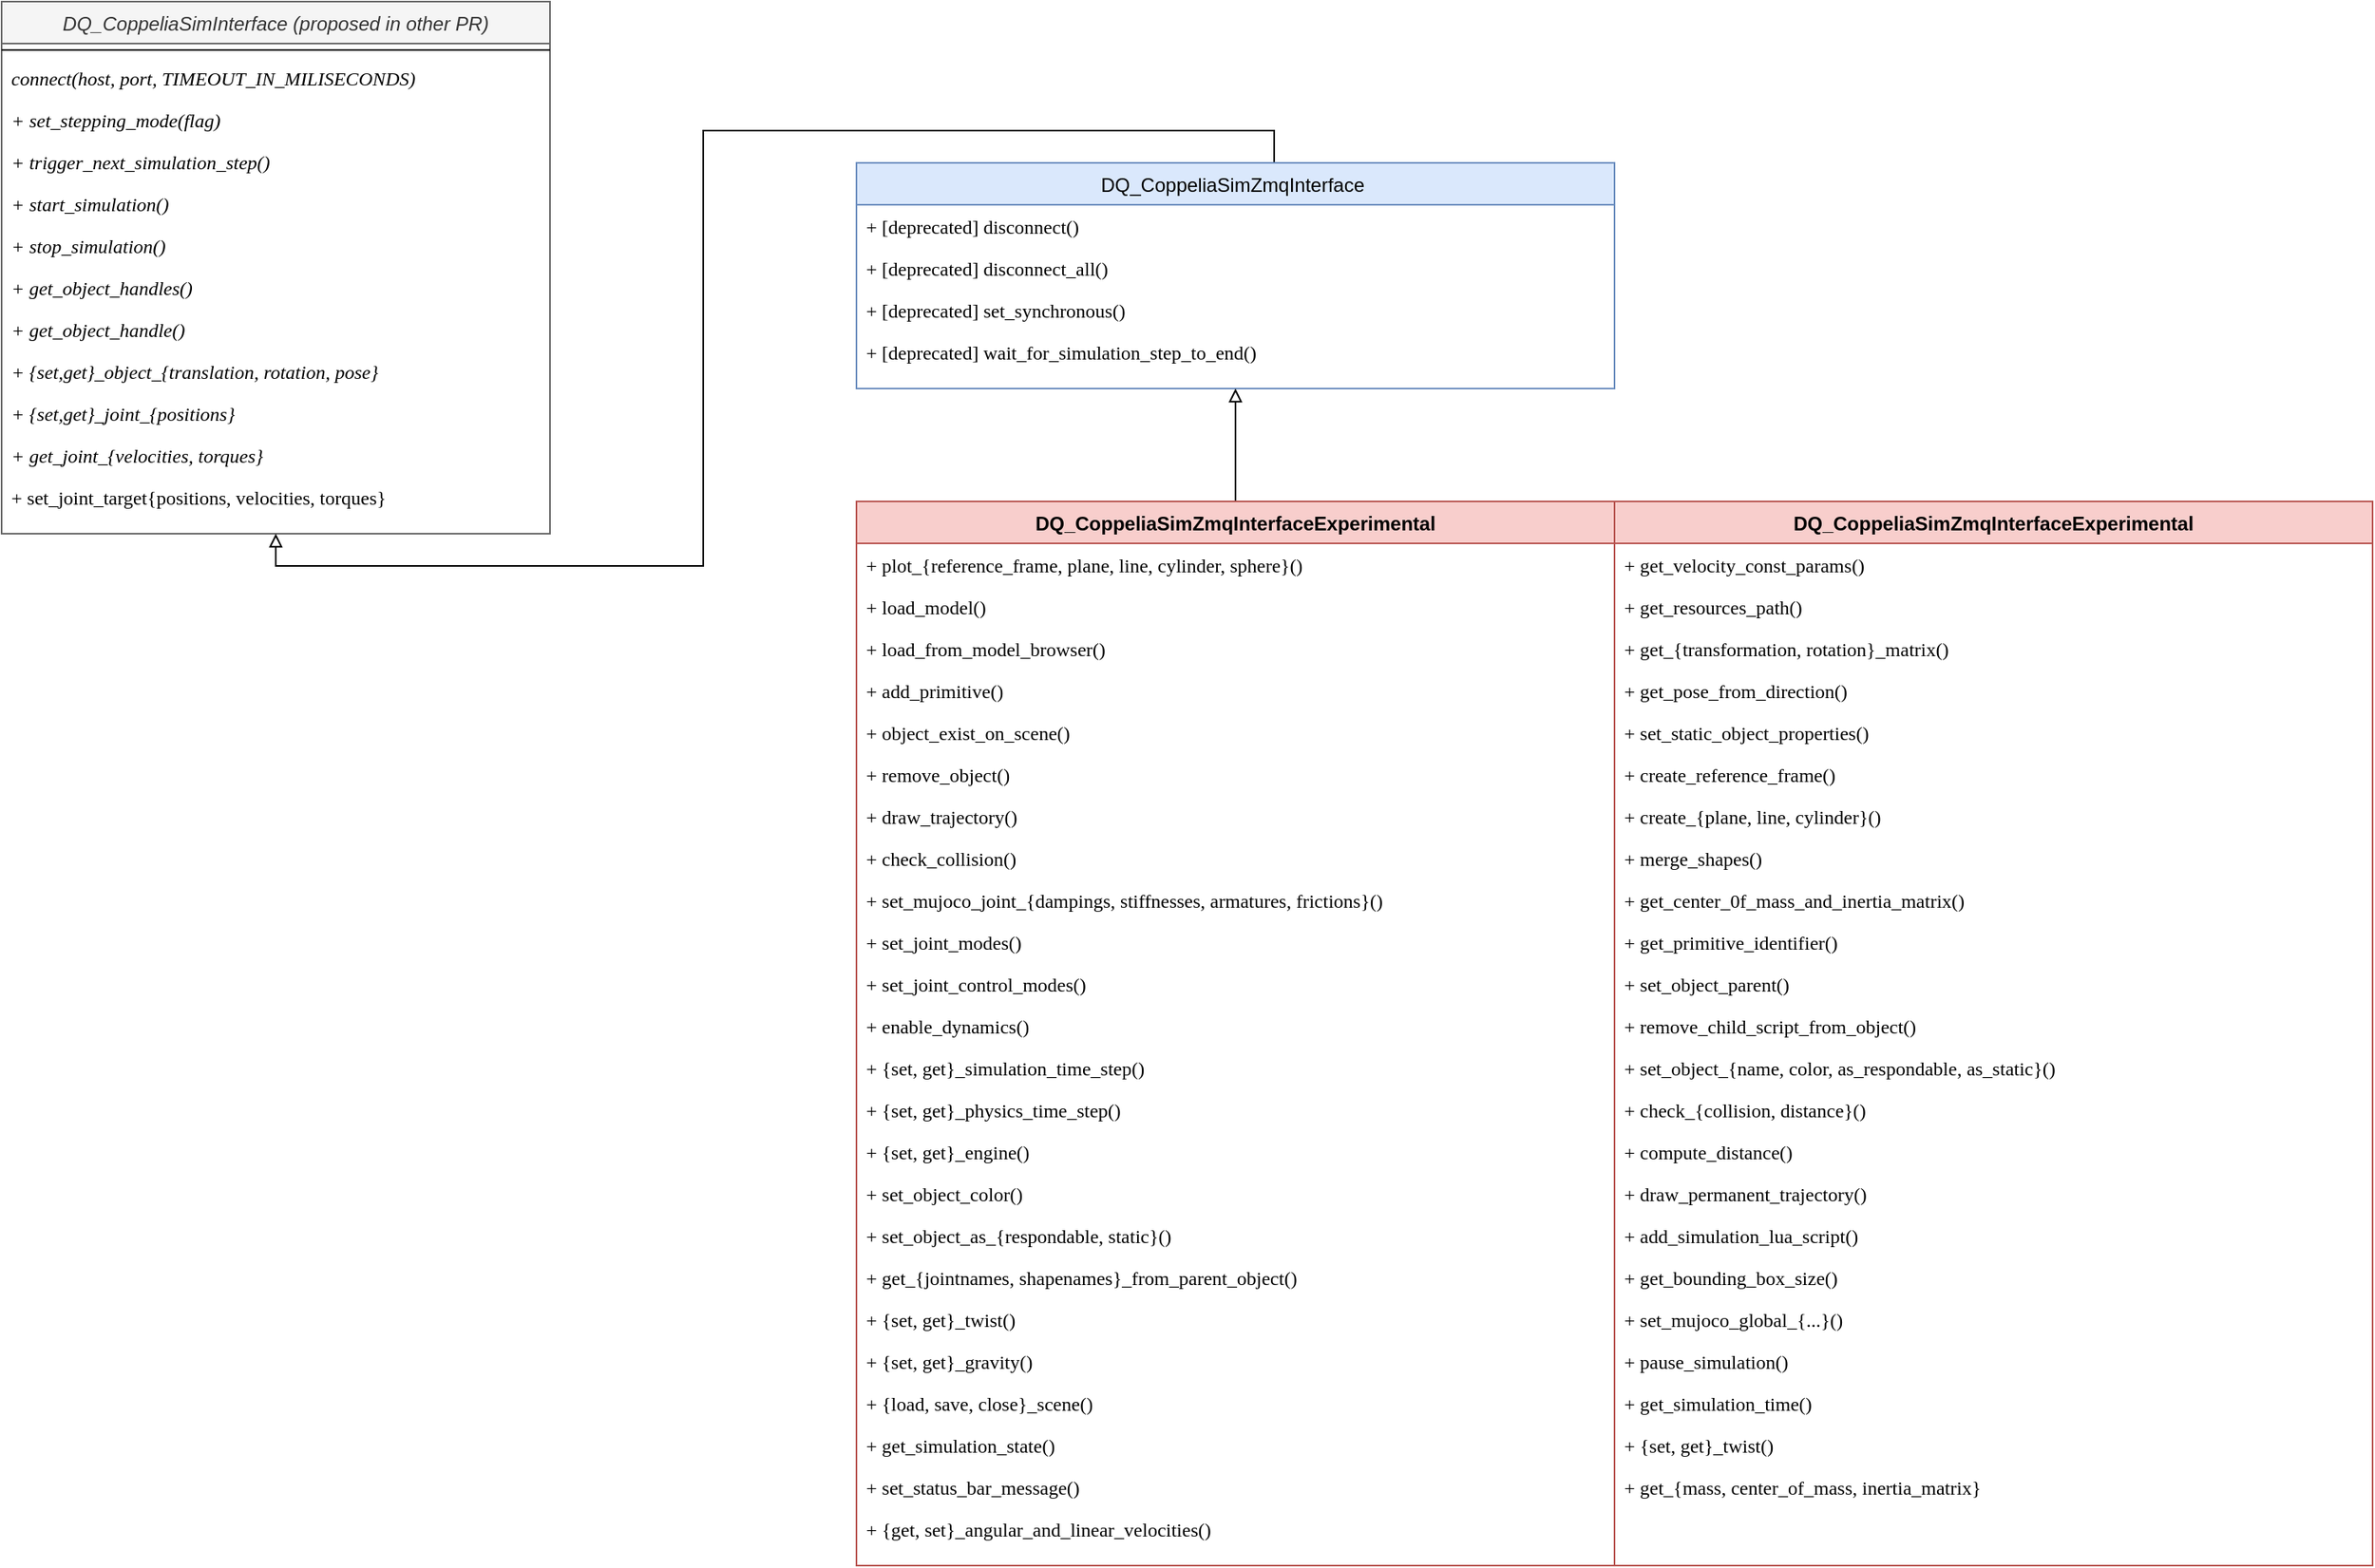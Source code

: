 <mxfile version="24.8.6">
  <diagram name="Page-1" id="Ek8pBSZyku47FPSbfNGV">
    <mxGraphModel dx="3615" dy="1495" grid="1" gridSize="10" guides="1" tooltips="1" connect="1" arrows="1" fold="1" page="1" pageScale="1" pageWidth="850" pageHeight="1100" math="0" shadow="0">
      <root>
        <mxCell id="0" />
        <mxCell id="1" parent="0" />
        <mxCell id="VGw1_anFC2ElRbmo3opK-2" value="DQ_CoppeliaSimInterface (proposed in other PR)" style="swimlane;fontStyle=2;align=center;verticalAlign=top;childLayout=stackLayout;horizontal=1;startSize=26;horizontalStack=0;resizeParent=1;resizeLast=0;collapsible=1;marginBottom=0;rounded=0;shadow=0;strokeWidth=1;fillColor=#f5f5f5;strokeColor=#666666;fontColor=#333333;" vertex="1" parent="1">
          <mxGeometry x="-810" y="110" width="340" height="330" as="geometry">
            <mxRectangle x="230" y="140" width="160" height="26" as="alternateBounds" />
          </mxGeometry>
        </mxCell>
        <mxCell id="VGw1_anFC2ElRbmo3opK-3" value="" style="line;html=1;strokeWidth=1;align=left;verticalAlign=middle;spacingTop=-1;spacingLeft=3;spacingRight=3;rotatable=0;labelPosition=right;points=[];portConstraint=eastwest;" vertex="1" parent="VGw1_anFC2ElRbmo3opK-2">
          <mxGeometry y="26" width="340" height="8" as="geometry" />
        </mxCell>
        <mxCell id="VGw1_anFC2ElRbmo3opK-4" value="connect(host, port, TIMEOUT_IN_MILISECONDS)" style="text;align=left;verticalAlign=top;spacingLeft=4;spacingRight=4;overflow=hidden;rotatable=0;points=[[0,0.5],[1,0.5]];portConstraint=eastwest;fontFamily=Verdana;fontStyle=2" vertex="1" parent="VGw1_anFC2ElRbmo3opK-2">
          <mxGeometry y="34" width="340" height="26" as="geometry" />
        </mxCell>
        <mxCell id="VGw1_anFC2ElRbmo3opK-5" value="+ set_stepping_mode(flag)" style="text;align=left;verticalAlign=top;spacingLeft=4;spacingRight=4;overflow=hidden;rotatable=0;points=[[0,0.5],[1,0.5]];portConstraint=eastwest;fontFamily=Verdana;fontStyle=2" vertex="1" parent="VGw1_anFC2ElRbmo3opK-2">
          <mxGeometry y="60" width="340" height="26" as="geometry" />
        </mxCell>
        <mxCell id="VGw1_anFC2ElRbmo3opK-6" value="+ trigger_next_simulation_step()" style="text;align=left;verticalAlign=top;spacingLeft=4;spacingRight=4;overflow=hidden;rotatable=0;points=[[0,0.5],[1,0.5]];portConstraint=eastwest;fontFamily=Verdana;fontStyle=2" vertex="1" parent="VGw1_anFC2ElRbmo3opK-2">
          <mxGeometry y="86" width="340" height="26" as="geometry" />
        </mxCell>
        <mxCell id="VGw1_anFC2ElRbmo3opK-7" value="+ start_simulation()" style="text;align=left;verticalAlign=top;spacingLeft=4;spacingRight=4;overflow=hidden;rotatable=0;points=[[0,0.5],[1,0.5]];portConstraint=eastwest;fontFamily=Verdana;fontStyle=2" vertex="1" parent="VGw1_anFC2ElRbmo3opK-2">
          <mxGeometry y="112" width="340" height="26" as="geometry" />
        </mxCell>
        <mxCell id="VGw1_anFC2ElRbmo3opK-8" value="+ stop_simulation()" style="text;align=left;verticalAlign=top;spacingLeft=4;spacingRight=4;overflow=hidden;rotatable=0;points=[[0,0.5],[1,0.5]];portConstraint=eastwest;fontFamily=Verdana;fontStyle=2" vertex="1" parent="VGw1_anFC2ElRbmo3opK-2">
          <mxGeometry y="138" width="340" height="26" as="geometry" />
        </mxCell>
        <mxCell id="VGw1_anFC2ElRbmo3opK-9" value="+ get_object_handles()" style="text;align=left;verticalAlign=top;spacingLeft=4;spacingRight=4;overflow=hidden;rotatable=0;points=[[0,0.5],[1,0.5]];portConstraint=eastwest;fontFamily=Verdana;fontStyle=2" vertex="1" parent="VGw1_anFC2ElRbmo3opK-2">
          <mxGeometry y="164" width="340" height="26" as="geometry" />
        </mxCell>
        <mxCell id="VGw1_anFC2ElRbmo3opK-10" value="+ get_object_handle()" style="text;align=left;verticalAlign=top;spacingLeft=4;spacingRight=4;overflow=hidden;rotatable=0;points=[[0,0.5],[1,0.5]];portConstraint=eastwest;fontFamily=Verdana;fontStyle=2" vertex="1" parent="VGw1_anFC2ElRbmo3opK-2">
          <mxGeometry y="190" width="340" height="26" as="geometry" />
        </mxCell>
        <mxCell id="VGw1_anFC2ElRbmo3opK-11" value="+ {set,get}_object_{translation, rotation, pose}" style="text;align=left;verticalAlign=top;spacingLeft=4;spacingRight=4;overflow=hidden;rotatable=0;points=[[0,0.5],[1,0.5]];portConstraint=eastwest;fontFamily=Verdana;fontStyle=2" vertex="1" parent="VGw1_anFC2ElRbmo3opK-2">
          <mxGeometry y="216" width="340" height="26" as="geometry" />
        </mxCell>
        <mxCell id="VGw1_anFC2ElRbmo3opK-12" value="+ {set,get}_joint_{positions}" style="text;align=left;verticalAlign=top;spacingLeft=4;spacingRight=4;overflow=hidden;rotatable=0;points=[[0,0.5],[1,0.5]];portConstraint=eastwest;fontFamily=Verdana;fontStyle=2" vertex="1" parent="VGw1_anFC2ElRbmo3opK-2">
          <mxGeometry y="242" width="340" height="26" as="geometry" />
        </mxCell>
        <mxCell id="VGw1_anFC2ElRbmo3opK-13" value="+ get_joint_{velocities, torques}" style="text;align=left;verticalAlign=top;spacingLeft=4;spacingRight=4;overflow=hidden;rotatable=0;points=[[0,0.5],[1,0.5]];portConstraint=eastwest;fontFamily=Verdana;fontStyle=2" vertex="1" parent="VGw1_anFC2ElRbmo3opK-2">
          <mxGeometry y="268" width="340" height="26" as="geometry" />
        </mxCell>
        <mxCell id="VGw1_anFC2ElRbmo3opK-14" value="+ set_joint_target{positions, velocities, torques}" style="text;align=left;verticalAlign=top;spacingLeft=4;spacingRight=4;overflow=hidden;rotatable=0;points=[[0,0.5],[1,0.5]];portConstraint=eastwest;fontFamily=Verdana;" vertex="1" parent="VGw1_anFC2ElRbmo3opK-2">
          <mxGeometry y="294" width="340" height="26" as="geometry" />
        </mxCell>
        <mxCell id="VGw1_anFC2ElRbmo3opK-16" style="edgeStyle=orthogonalEdgeStyle;rounded=0;orthogonalLoop=1;jettySize=auto;html=1;entryX=0.5;entryY=1;entryDx=0;entryDy=0;endArrow=block;endFill=0;exitX=0.551;exitY=-0.002;exitDx=0;exitDy=0;exitPerimeter=0;" edge="1" parent="1" source="VGw1_anFC2ElRbmo3opK-15" target="VGw1_anFC2ElRbmo3opK-2">
          <mxGeometry relative="1" as="geometry">
            <mxPoint x="-220" y="200" as="sourcePoint" />
          </mxGeometry>
        </mxCell>
        <mxCell id="VGw1_anFC2ElRbmo3opK-15" value="DQ_CoppeliaSimZmqInterface " style="swimlane;fontStyle=0;align=center;verticalAlign=top;childLayout=stackLayout;horizontal=1;startSize=26;horizontalStack=0;resizeParent=1;resizeLast=0;collapsible=1;marginBottom=0;rounded=0;shadow=0;strokeWidth=1;fillColor=#dae8fc;strokeColor=#6c8ebf;" vertex="1" parent="1">
          <mxGeometry x="-280" y="210" width="470" height="140" as="geometry">
            <mxRectangle x="340" y="380" width="170" height="26" as="alternateBounds" />
          </mxGeometry>
        </mxCell>
        <mxCell id="VGw1_anFC2ElRbmo3opK-151" value="+ [deprecated] disconnect()" style="text;align=left;verticalAlign=top;spacingLeft=4;spacingRight=4;overflow=hidden;rotatable=0;points=[[0,0.5],[1,0.5]];portConstraint=eastwest;fontFamily=Verdana;fontStyle=0" vertex="1" parent="VGw1_anFC2ElRbmo3opK-15">
          <mxGeometry y="26" width="470" height="26" as="geometry" />
        </mxCell>
        <mxCell id="VGw1_anFC2ElRbmo3opK-152" value="+ [deprecated] disconnect_all()" style="text;align=left;verticalAlign=top;spacingLeft=4;spacingRight=4;overflow=hidden;rotatable=0;points=[[0,0.5],[1,0.5]];portConstraint=eastwest;fontFamily=Verdana;fontStyle=0" vertex="1" parent="VGw1_anFC2ElRbmo3opK-15">
          <mxGeometry y="52" width="470" height="26" as="geometry" />
        </mxCell>
        <mxCell id="VGw1_anFC2ElRbmo3opK-153" value="+ [deprecated] set_synchronous()" style="text;align=left;verticalAlign=top;spacingLeft=4;spacingRight=4;overflow=hidden;rotatable=0;points=[[0,0.5],[1,0.5]];portConstraint=eastwest;fontFamily=Verdana;fontStyle=0" vertex="1" parent="VGw1_anFC2ElRbmo3opK-15">
          <mxGeometry y="78" width="470" height="26" as="geometry" />
        </mxCell>
        <mxCell id="VGw1_anFC2ElRbmo3opK-154" value="+ [deprecated] wait_for_simulation_step_to_end()" style="text;align=left;verticalAlign=top;spacingLeft=4;spacingRight=4;overflow=hidden;rotatable=0;points=[[0,0.5],[1,0.5]];portConstraint=eastwest;fontFamily=Verdana;fontStyle=0" vertex="1" parent="VGw1_anFC2ElRbmo3opK-15">
          <mxGeometry y="104" width="470" height="26" as="geometry" />
        </mxCell>
        <mxCell id="VGw1_anFC2ElRbmo3opK-156" style="edgeStyle=orthogonalEdgeStyle;rounded=0;orthogonalLoop=1;jettySize=auto;html=1;entryX=0.5;entryY=1;entryDx=0;entryDy=0;endArrow=block;endFill=0;" edge="1" parent="1" source="VGw1_anFC2ElRbmo3opK-47" target="VGw1_anFC2ElRbmo3opK-15">
          <mxGeometry relative="1" as="geometry" />
        </mxCell>
        <mxCell id="VGw1_anFC2ElRbmo3opK-47" value="DQ_CoppeliaSimZmqInterfaceExperimental" style="swimlane;fontStyle=1;align=center;verticalAlign=top;childLayout=stackLayout;horizontal=1;startSize=26;horizontalStack=0;resizeParent=1;resizeLast=0;collapsible=1;marginBottom=0;rounded=0;shadow=0;strokeWidth=1;fillColor=#f8cecc;strokeColor=#b85450;" vertex="1" parent="1">
          <mxGeometry x="-280" y="420" width="470" height="660" as="geometry">
            <mxRectangle x="340" y="380" width="170" height="26" as="alternateBounds" />
          </mxGeometry>
        </mxCell>
        <mxCell id="VGw1_anFC2ElRbmo3opK-66" value="+ plot_{reference_frame, plane, line, cylinder, sphere}()" style="text;align=left;verticalAlign=top;spacingLeft=4;spacingRight=4;overflow=hidden;rotatable=0;points=[[0,0.5],[1,0.5]];portConstraint=eastwest;fontFamily=Verdana;fontStyle=0" vertex="1" parent="VGw1_anFC2ElRbmo3opK-47">
          <mxGeometry y="26" width="470" height="26" as="geometry" />
        </mxCell>
        <mxCell id="VGw1_anFC2ElRbmo3opK-71" value="+ load_model()" style="text;align=left;verticalAlign=top;spacingLeft=4;spacingRight=4;overflow=hidden;rotatable=0;points=[[0,0.5],[1,0.5]];portConstraint=eastwest;fontFamily=Verdana;fontStyle=0" vertex="1" parent="VGw1_anFC2ElRbmo3opK-47">
          <mxGeometry y="52" width="470" height="26" as="geometry" />
        </mxCell>
        <mxCell id="VGw1_anFC2ElRbmo3opK-72" value="+ load_from_model_browser()" style="text;align=left;verticalAlign=top;spacingLeft=4;spacingRight=4;overflow=hidden;rotatable=0;points=[[0,0.5],[1,0.5]];portConstraint=eastwest;fontFamily=Verdana;fontStyle=0" vertex="1" parent="VGw1_anFC2ElRbmo3opK-47">
          <mxGeometry y="78" width="470" height="26" as="geometry" />
        </mxCell>
        <mxCell id="VGw1_anFC2ElRbmo3opK-73" value="+ add_primitive()" style="text;align=left;verticalAlign=top;spacingLeft=4;spacingRight=4;overflow=hidden;rotatable=0;points=[[0,0.5],[1,0.5]];portConstraint=eastwest;fontFamily=Verdana;fontStyle=0" vertex="1" parent="VGw1_anFC2ElRbmo3opK-47">
          <mxGeometry y="104" width="470" height="26" as="geometry" />
        </mxCell>
        <mxCell id="VGw1_anFC2ElRbmo3opK-74" value="+ object_exist_on_scene()" style="text;align=left;verticalAlign=top;spacingLeft=4;spacingRight=4;overflow=hidden;rotatable=0;points=[[0,0.5],[1,0.5]];portConstraint=eastwest;fontFamily=Verdana;fontStyle=0" vertex="1" parent="VGw1_anFC2ElRbmo3opK-47">
          <mxGeometry y="130" width="470" height="26" as="geometry" />
        </mxCell>
        <mxCell id="VGw1_anFC2ElRbmo3opK-75" value="+ remove_object()" style="text;align=left;verticalAlign=top;spacingLeft=4;spacingRight=4;overflow=hidden;rotatable=0;points=[[0,0.5],[1,0.5]];portConstraint=eastwest;fontFamily=Verdana;fontStyle=0" vertex="1" parent="VGw1_anFC2ElRbmo3opK-47">
          <mxGeometry y="156" width="470" height="26" as="geometry" />
        </mxCell>
        <mxCell id="VGw1_anFC2ElRbmo3opK-76" value="+ draw_trajectory()" style="text;align=left;verticalAlign=top;spacingLeft=4;spacingRight=4;overflow=hidden;rotatable=0;points=[[0,0.5],[1,0.5]];portConstraint=eastwest;fontFamily=Verdana;fontStyle=0" vertex="1" parent="VGw1_anFC2ElRbmo3opK-47">
          <mxGeometry y="182" width="470" height="26" as="geometry" />
        </mxCell>
        <mxCell id="VGw1_anFC2ElRbmo3opK-77" value="+ check_collision()" style="text;align=left;verticalAlign=top;spacingLeft=4;spacingRight=4;overflow=hidden;rotatable=0;points=[[0,0.5],[1,0.5]];portConstraint=eastwest;fontFamily=Verdana;fontStyle=0" vertex="1" parent="VGw1_anFC2ElRbmo3opK-47">
          <mxGeometry y="208" width="470" height="26" as="geometry" />
        </mxCell>
        <mxCell id="VGw1_anFC2ElRbmo3opK-78" value="+ set_mujoco_joint_{dampings, stiffnesses, armatures, frictions}()" style="text;align=left;verticalAlign=top;spacingLeft=4;spacingRight=4;overflow=hidden;rotatable=0;points=[[0,0.5],[1,0.5]];portConstraint=eastwest;fontFamily=Verdana;fontStyle=0" vertex="1" parent="VGw1_anFC2ElRbmo3opK-47">
          <mxGeometry y="234" width="470" height="26" as="geometry" />
        </mxCell>
        <mxCell id="VGw1_anFC2ElRbmo3opK-83" value="+ set_joint_modes()" style="text;align=left;verticalAlign=top;spacingLeft=4;spacingRight=4;overflow=hidden;rotatable=0;points=[[0,0.5],[1,0.5]];portConstraint=eastwest;fontFamily=Verdana;fontStyle=0" vertex="1" parent="VGw1_anFC2ElRbmo3opK-47">
          <mxGeometry y="260" width="470" height="26" as="geometry" />
        </mxCell>
        <mxCell id="VGw1_anFC2ElRbmo3opK-84" value="+ set_joint_control_modes()" style="text;align=left;verticalAlign=top;spacingLeft=4;spacingRight=4;overflow=hidden;rotatable=0;points=[[0,0.5],[1,0.5]];portConstraint=eastwest;fontFamily=Verdana;fontStyle=0" vertex="1" parent="VGw1_anFC2ElRbmo3opK-47">
          <mxGeometry y="286" width="470" height="26" as="geometry" />
        </mxCell>
        <mxCell id="VGw1_anFC2ElRbmo3opK-85" value="+ enable_dynamics()" style="text;align=left;verticalAlign=top;spacingLeft=4;spacingRight=4;overflow=hidden;rotatable=0;points=[[0,0.5],[1,0.5]];portConstraint=eastwest;fontFamily=Verdana;fontStyle=0" vertex="1" parent="VGw1_anFC2ElRbmo3opK-47">
          <mxGeometry y="312" width="470" height="26" as="geometry" />
        </mxCell>
        <mxCell id="VGw1_anFC2ElRbmo3opK-88" value="+ {set, get}_simulation_time_step()" style="text;align=left;verticalAlign=top;spacingLeft=4;spacingRight=4;overflow=hidden;rotatable=0;points=[[0,0.5],[1,0.5]];portConstraint=eastwest;fontFamily=Verdana;fontStyle=0" vertex="1" parent="VGw1_anFC2ElRbmo3opK-47">
          <mxGeometry y="338" width="470" height="26" as="geometry" />
        </mxCell>
        <mxCell id="VGw1_anFC2ElRbmo3opK-89" value="+ {set, get}_physics_time_step()" style="text;align=left;verticalAlign=top;spacingLeft=4;spacingRight=4;overflow=hidden;rotatable=0;points=[[0,0.5],[1,0.5]];portConstraint=eastwest;fontFamily=Verdana;fontStyle=0" vertex="1" parent="VGw1_anFC2ElRbmo3opK-47">
          <mxGeometry y="364" width="470" height="26" as="geometry" />
        </mxCell>
        <mxCell id="VGw1_anFC2ElRbmo3opK-90" value="+ {set, get}_engine()" style="text;align=left;verticalAlign=top;spacingLeft=4;spacingRight=4;overflow=hidden;rotatable=0;points=[[0,0.5],[1,0.5]];portConstraint=eastwest;fontFamily=Verdana;fontStyle=0" vertex="1" parent="VGw1_anFC2ElRbmo3opK-47">
          <mxGeometry y="390" width="470" height="26" as="geometry" />
        </mxCell>
        <mxCell id="VGw1_anFC2ElRbmo3opK-91" value="+ set_object_color()" style="text;align=left;verticalAlign=top;spacingLeft=4;spacingRight=4;overflow=hidden;rotatable=0;points=[[0,0.5],[1,0.5]];portConstraint=eastwest;fontFamily=Verdana;fontStyle=0" vertex="1" parent="VGw1_anFC2ElRbmo3opK-47">
          <mxGeometry y="416" width="470" height="26" as="geometry" />
        </mxCell>
        <mxCell id="VGw1_anFC2ElRbmo3opK-92" value="+ set_object_as_{respondable, static}()" style="text;align=left;verticalAlign=top;spacingLeft=4;spacingRight=4;overflow=hidden;rotatable=0;points=[[0,0.5],[1,0.5]];portConstraint=eastwest;fontFamily=Verdana;fontStyle=0" vertex="1" parent="VGw1_anFC2ElRbmo3opK-47">
          <mxGeometry y="442" width="470" height="26" as="geometry" />
        </mxCell>
        <mxCell id="VGw1_anFC2ElRbmo3opK-94" value="+ get_{jointnames, shapenames}_from_parent_object()" style="text;align=left;verticalAlign=top;spacingLeft=4;spacingRight=4;overflow=hidden;rotatable=0;points=[[0,0.5],[1,0.5]];portConstraint=eastwest;fontFamily=Verdana;fontStyle=0" vertex="1" parent="VGw1_anFC2ElRbmo3opK-47">
          <mxGeometry y="468" width="470" height="26" as="geometry" />
        </mxCell>
        <mxCell id="VGw1_anFC2ElRbmo3opK-95" value="+ {set, get}_twist()" style="text;align=left;verticalAlign=top;spacingLeft=4;spacingRight=4;overflow=hidden;rotatable=0;points=[[0,0.5],[1,0.5]];portConstraint=eastwest;fontFamily=Verdana;fontStyle=0" vertex="1" parent="VGw1_anFC2ElRbmo3opK-47">
          <mxGeometry y="494" width="470" height="26" as="geometry" />
        </mxCell>
        <mxCell id="VGw1_anFC2ElRbmo3opK-96" value="+ {set, get}_gravity()" style="text;align=left;verticalAlign=top;spacingLeft=4;spacingRight=4;overflow=hidden;rotatable=0;points=[[0,0.5],[1,0.5]];portConstraint=eastwest;fontFamily=Verdana;fontStyle=0" vertex="1" parent="VGw1_anFC2ElRbmo3opK-47">
          <mxGeometry y="520" width="470" height="26" as="geometry" />
        </mxCell>
        <mxCell id="VGw1_anFC2ElRbmo3opK-97" value="+ {load, save, close}_scene()" style="text;align=left;verticalAlign=top;spacingLeft=4;spacingRight=4;overflow=hidden;rotatable=0;points=[[0,0.5],[1,0.5]];portConstraint=eastwest;fontFamily=Verdana;fontStyle=0" vertex="1" parent="VGw1_anFC2ElRbmo3opK-47">
          <mxGeometry y="546" width="470" height="26" as="geometry" />
        </mxCell>
        <mxCell id="VGw1_anFC2ElRbmo3opK-179" value="+ get_simulation_state()" style="text;align=left;verticalAlign=top;spacingLeft=4;spacingRight=4;overflow=hidden;rotatable=0;points=[[0,0.5],[1,0.5]];portConstraint=eastwest;fontFamily=Verdana;fontStyle=0" vertex="1" parent="VGw1_anFC2ElRbmo3opK-47">
          <mxGeometry y="572" width="470" height="26" as="geometry" />
        </mxCell>
        <mxCell id="VGw1_anFC2ElRbmo3opK-180" value="+ set_status_bar_message()" style="text;align=left;verticalAlign=top;spacingLeft=4;spacingRight=4;overflow=hidden;rotatable=0;points=[[0,0.5],[1,0.5]];portConstraint=eastwest;fontFamily=Verdana;fontStyle=0" vertex="1" parent="VGw1_anFC2ElRbmo3opK-47">
          <mxGeometry y="598" width="470" height="26" as="geometry" />
        </mxCell>
        <mxCell id="VGw1_anFC2ElRbmo3opK-181" value="+ {get, set}_angular_and_linear_velocities()" style="text;align=left;verticalAlign=top;spacingLeft=4;spacingRight=4;overflow=hidden;rotatable=0;points=[[0,0.5],[1,0.5]];portConstraint=eastwest;fontFamily=Verdana;fontStyle=0" vertex="1" parent="VGw1_anFC2ElRbmo3opK-47">
          <mxGeometry y="624" width="470" height="26" as="geometry" />
        </mxCell>
        <mxCell id="VGw1_anFC2ElRbmo3opK-157" value="DQ_CoppeliaSimZmqInterfaceExperimental" style="swimlane;fontStyle=1;align=center;verticalAlign=top;childLayout=stackLayout;horizontal=1;startSize=26;horizontalStack=0;resizeParent=1;resizeLast=0;collapsible=1;marginBottom=0;rounded=0;shadow=0;strokeWidth=1;fillColor=#f8cecc;strokeColor=#b85450;" vertex="1" parent="1">
          <mxGeometry x="190" y="420" width="470" height="660" as="geometry">
            <mxRectangle x="340" y="380" width="170" height="26" as="alternateBounds" />
          </mxGeometry>
        </mxCell>
        <mxCell id="VGw1_anFC2ElRbmo3opK-158" value="+ get_velocity_const_params()" style="text;align=left;verticalAlign=top;spacingLeft=4;spacingRight=4;overflow=hidden;rotatable=0;points=[[0,0.5],[1,0.5]];portConstraint=eastwest;fontFamily=Verdana;fontStyle=0" vertex="1" parent="VGw1_anFC2ElRbmo3opK-157">
          <mxGeometry y="26" width="470" height="26" as="geometry" />
        </mxCell>
        <mxCell id="VGw1_anFC2ElRbmo3opK-159" value="+ get_resources_path()" style="text;align=left;verticalAlign=top;spacingLeft=4;spacingRight=4;overflow=hidden;rotatable=0;points=[[0,0.5],[1,0.5]];portConstraint=eastwest;fontFamily=Verdana;fontStyle=0" vertex="1" parent="VGw1_anFC2ElRbmo3opK-157">
          <mxGeometry y="52" width="470" height="26" as="geometry" />
        </mxCell>
        <mxCell id="VGw1_anFC2ElRbmo3opK-160" value="+ get_{transformation, rotation}_matrix()" style="text;align=left;verticalAlign=top;spacingLeft=4;spacingRight=4;overflow=hidden;rotatable=0;points=[[0,0.5],[1,0.5]];portConstraint=eastwest;fontFamily=Verdana;fontStyle=0" vertex="1" parent="VGw1_anFC2ElRbmo3opK-157">
          <mxGeometry y="78" width="470" height="26" as="geometry" />
        </mxCell>
        <mxCell id="VGw1_anFC2ElRbmo3opK-161" value="+ get_pose_from_direction()" style="text;align=left;verticalAlign=top;spacingLeft=4;spacingRight=4;overflow=hidden;rotatable=0;points=[[0,0.5],[1,0.5]];portConstraint=eastwest;fontFamily=Verdana;fontStyle=0" vertex="1" parent="VGw1_anFC2ElRbmo3opK-157">
          <mxGeometry y="104" width="470" height="26" as="geometry" />
        </mxCell>
        <mxCell id="VGw1_anFC2ElRbmo3opK-162" value="+ set_static_object_properties()" style="text;align=left;verticalAlign=top;spacingLeft=4;spacingRight=4;overflow=hidden;rotatable=0;points=[[0,0.5],[1,0.5]];portConstraint=eastwest;fontFamily=Verdana;fontStyle=0" vertex="1" parent="VGw1_anFC2ElRbmo3opK-157">
          <mxGeometry y="130" width="470" height="26" as="geometry" />
        </mxCell>
        <mxCell id="VGw1_anFC2ElRbmo3opK-163" value="+ create_reference_frame()" style="text;align=left;verticalAlign=top;spacingLeft=4;spacingRight=4;overflow=hidden;rotatable=0;points=[[0,0.5],[1,0.5]];portConstraint=eastwest;fontFamily=Verdana;fontStyle=0" vertex="1" parent="VGw1_anFC2ElRbmo3opK-157">
          <mxGeometry y="156" width="470" height="26" as="geometry" />
        </mxCell>
        <mxCell id="VGw1_anFC2ElRbmo3opK-164" value="+ create_{plane, line, cylinder}()" style="text;align=left;verticalAlign=top;spacingLeft=4;spacingRight=4;overflow=hidden;rotatable=0;points=[[0,0.5],[1,0.5]];portConstraint=eastwest;fontFamily=Verdana;fontStyle=0" vertex="1" parent="VGw1_anFC2ElRbmo3opK-157">
          <mxGeometry y="182" width="470" height="26" as="geometry" />
        </mxCell>
        <mxCell id="VGw1_anFC2ElRbmo3opK-165" value="+ merge_shapes()" style="text;align=left;verticalAlign=top;spacingLeft=4;spacingRight=4;overflow=hidden;rotatable=0;points=[[0,0.5],[1,0.5]];portConstraint=eastwest;fontFamily=Verdana;fontStyle=0" vertex="1" parent="VGw1_anFC2ElRbmo3opK-157">
          <mxGeometry y="208" width="470" height="26" as="geometry" />
        </mxCell>
        <mxCell id="VGw1_anFC2ElRbmo3opK-166" value="+ get_center_0f_mass_and_inertia_matrix()" style="text;align=left;verticalAlign=top;spacingLeft=4;spacingRight=4;overflow=hidden;rotatable=0;points=[[0,0.5],[1,0.5]];portConstraint=eastwest;fontFamily=Verdana;fontStyle=0" vertex="1" parent="VGw1_anFC2ElRbmo3opK-157">
          <mxGeometry y="234" width="470" height="26" as="geometry" />
        </mxCell>
        <mxCell id="VGw1_anFC2ElRbmo3opK-167" value="+ get_primitive_identifier()" style="text;align=left;verticalAlign=top;spacingLeft=4;spacingRight=4;overflow=hidden;rotatable=0;points=[[0,0.5],[1,0.5]];portConstraint=eastwest;fontFamily=Verdana;fontStyle=0" vertex="1" parent="VGw1_anFC2ElRbmo3opK-157">
          <mxGeometry y="260" width="470" height="26" as="geometry" />
        </mxCell>
        <mxCell id="VGw1_anFC2ElRbmo3opK-168" value="+ set_object_parent()" style="text;align=left;verticalAlign=top;spacingLeft=4;spacingRight=4;overflow=hidden;rotatable=0;points=[[0,0.5],[1,0.5]];portConstraint=eastwest;fontFamily=Verdana;fontStyle=0" vertex="1" parent="VGw1_anFC2ElRbmo3opK-157">
          <mxGeometry y="286" width="470" height="26" as="geometry" />
        </mxCell>
        <mxCell id="VGw1_anFC2ElRbmo3opK-169" value="+ remove_child_script_from_object()" style="text;align=left;verticalAlign=top;spacingLeft=4;spacingRight=4;overflow=hidden;rotatable=0;points=[[0,0.5],[1,0.5]];portConstraint=eastwest;fontFamily=Verdana;fontStyle=0" vertex="1" parent="VGw1_anFC2ElRbmo3opK-157">
          <mxGeometry y="312" width="470" height="26" as="geometry" />
        </mxCell>
        <mxCell id="VGw1_anFC2ElRbmo3opK-170" value="+ set_object_{name, color, as_respondable, as_static}()" style="text;align=left;verticalAlign=top;spacingLeft=4;spacingRight=4;overflow=hidden;rotatable=0;points=[[0,0.5],[1,0.5]];portConstraint=eastwest;fontFamily=Verdana;fontStyle=0" vertex="1" parent="VGw1_anFC2ElRbmo3opK-157">
          <mxGeometry y="338" width="470" height="26" as="geometry" />
        </mxCell>
        <mxCell id="VGw1_anFC2ElRbmo3opK-171" value="+ check_{collision, distance}()" style="text;align=left;verticalAlign=top;spacingLeft=4;spacingRight=4;overflow=hidden;rotatable=0;points=[[0,0.5],[1,0.5]];portConstraint=eastwest;fontFamily=Verdana;fontStyle=0" vertex="1" parent="VGw1_anFC2ElRbmo3opK-157">
          <mxGeometry y="364" width="470" height="26" as="geometry" />
        </mxCell>
        <mxCell id="VGw1_anFC2ElRbmo3opK-172" value="+ compute_distance()" style="text;align=left;verticalAlign=top;spacingLeft=4;spacingRight=4;overflow=hidden;rotatable=0;points=[[0,0.5],[1,0.5]];portConstraint=eastwest;fontFamily=Verdana;fontStyle=0" vertex="1" parent="VGw1_anFC2ElRbmo3opK-157">
          <mxGeometry y="390" width="470" height="26" as="geometry" />
        </mxCell>
        <mxCell id="VGw1_anFC2ElRbmo3opK-173" value="+ draw_permanent_trajectory()" style="text;align=left;verticalAlign=top;spacingLeft=4;spacingRight=4;overflow=hidden;rotatable=0;points=[[0,0.5],[1,0.5]];portConstraint=eastwest;fontFamily=Verdana;fontStyle=0" vertex="1" parent="VGw1_anFC2ElRbmo3opK-157">
          <mxGeometry y="416" width="470" height="26" as="geometry" />
        </mxCell>
        <mxCell id="VGw1_anFC2ElRbmo3opK-174" value="+ add_simulation_lua_script()" style="text;align=left;verticalAlign=top;spacingLeft=4;spacingRight=4;overflow=hidden;rotatable=0;points=[[0,0.5],[1,0.5]];portConstraint=eastwest;fontFamily=Verdana;fontStyle=0" vertex="1" parent="VGw1_anFC2ElRbmo3opK-157">
          <mxGeometry y="442" width="470" height="26" as="geometry" />
        </mxCell>
        <mxCell id="VGw1_anFC2ElRbmo3opK-175" value="+ get_bounding_box_size()" style="text;align=left;verticalAlign=top;spacingLeft=4;spacingRight=4;overflow=hidden;rotatable=0;points=[[0,0.5],[1,0.5]];portConstraint=eastwest;fontFamily=Verdana;fontStyle=0" vertex="1" parent="VGw1_anFC2ElRbmo3opK-157">
          <mxGeometry y="468" width="470" height="26" as="geometry" />
        </mxCell>
        <mxCell id="VGw1_anFC2ElRbmo3opK-176" value="+ set_mujoco_global_{...}()" style="text;align=left;verticalAlign=top;spacingLeft=4;spacingRight=4;overflow=hidden;rotatable=0;points=[[0,0.5],[1,0.5]];portConstraint=eastwest;fontFamily=Verdana;fontStyle=0" vertex="1" parent="VGw1_anFC2ElRbmo3opK-157">
          <mxGeometry y="494" width="470" height="26" as="geometry" />
        </mxCell>
        <mxCell id="VGw1_anFC2ElRbmo3opK-177" value="+ pause_simulation()" style="text;align=left;verticalAlign=top;spacingLeft=4;spacingRight=4;overflow=hidden;rotatable=0;points=[[0,0.5],[1,0.5]];portConstraint=eastwest;fontFamily=Verdana;fontStyle=0" vertex="1" parent="VGw1_anFC2ElRbmo3opK-157">
          <mxGeometry y="520" width="470" height="26" as="geometry" />
        </mxCell>
        <mxCell id="VGw1_anFC2ElRbmo3opK-178" value="+ get_simulation_time()" style="text;align=left;verticalAlign=top;spacingLeft=4;spacingRight=4;overflow=hidden;rotatable=0;points=[[0,0.5],[1,0.5]];portConstraint=eastwest;fontFamily=Verdana;fontStyle=0" vertex="1" parent="VGw1_anFC2ElRbmo3opK-157">
          <mxGeometry y="546" width="470" height="26" as="geometry" />
        </mxCell>
        <mxCell id="VGw1_anFC2ElRbmo3opK-182" value="+ {set, get}_twist()" style="text;align=left;verticalAlign=top;spacingLeft=4;spacingRight=4;overflow=hidden;rotatable=0;points=[[0,0.5],[1,0.5]];portConstraint=eastwest;fontFamily=Verdana;fontStyle=0" vertex="1" parent="VGw1_anFC2ElRbmo3opK-157">
          <mxGeometry y="572" width="470" height="26" as="geometry" />
        </mxCell>
        <mxCell id="VGw1_anFC2ElRbmo3opK-183" value="+ get_{mass, center_of_mass, inertia_matrix}" style="text;align=left;verticalAlign=top;spacingLeft=4;spacingRight=4;overflow=hidden;rotatable=0;points=[[0,0.5],[1,0.5]];portConstraint=eastwest;fontFamily=Verdana;fontStyle=0" vertex="1" parent="VGw1_anFC2ElRbmo3opK-157">
          <mxGeometry y="598" width="470" height="26" as="geometry" />
        </mxCell>
      </root>
    </mxGraphModel>
  </diagram>
</mxfile>
